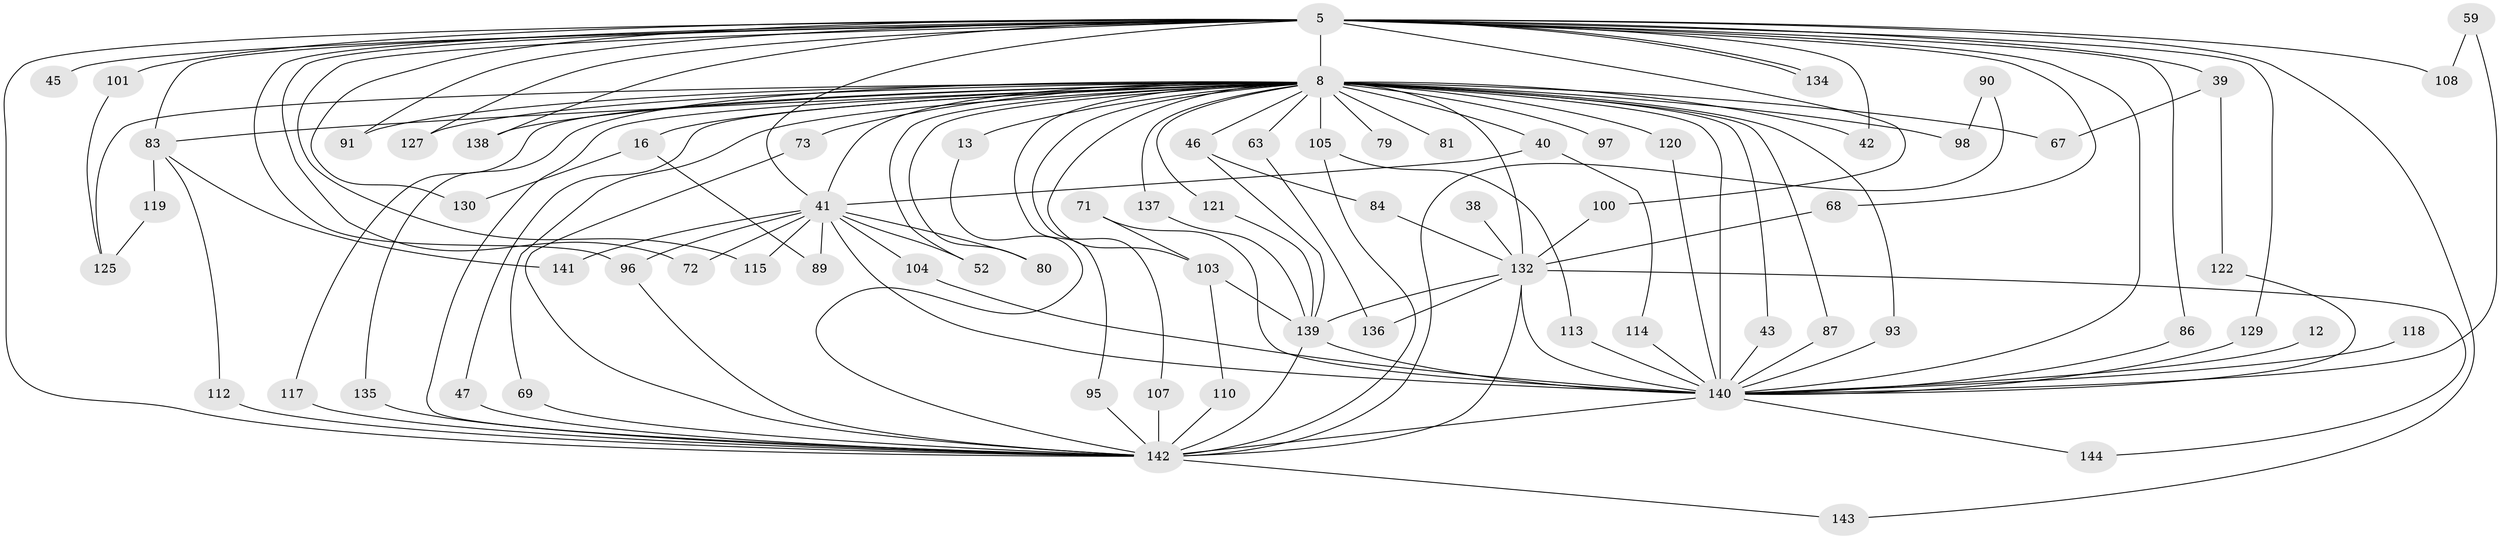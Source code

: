 // original degree distribution, {18: 0.006944444444444444, 27: 0.006944444444444444, 24: 0.006944444444444444, 23: 0.006944444444444444, 25: 0.006944444444444444, 21: 0.006944444444444444, 33: 0.006944444444444444, 29: 0.006944444444444444, 16: 0.006944444444444444, 15: 0.006944444444444444, 7: 0.013888888888888888, 2: 0.5763888888888888, 3: 0.125, 4: 0.09722222222222222, 6: 0.027777777777777776, 8: 0.006944444444444444, 9: 0.013888888888888888, 5: 0.0625, 10: 0.006944444444444444}
// Generated by graph-tools (version 1.1) at 2025/46/03/09/25 04:46:19]
// undirected, 72 vertices, 133 edges
graph export_dot {
graph [start="1"]
  node [color=gray90,style=filled];
  5 [super="+4"];
  8 [super="+7+3"];
  12;
  13;
  16;
  38;
  39;
  40 [super="+34"];
  41 [super="+15+17"];
  42;
  43;
  45;
  46;
  47;
  52;
  59;
  63;
  67;
  68;
  69;
  71;
  72;
  73 [super="+29"];
  79;
  80;
  81;
  83 [super="+53"];
  84;
  86;
  87;
  89;
  90;
  91;
  93;
  95 [super="+61"];
  96 [super="+66"];
  97;
  98 [super="+14"];
  100;
  101;
  103 [super="+32"];
  104;
  105;
  107 [super="+62"];
  108 [super="+28"];
  110;
  112;
  113;
  114;
  115;
  117;
  118;
  119;
  120 [super="+70"];
  121;
  122;
  125 [super="+65"];
  127;
  129;
  130;
  132 [super="+99+60+128"];
  134;
  135 [super="+106"];
  136;
  137;
  138;
  139 [super="+57+85+24"];
  140 [super="+21+126+133+123+111+6"];
  141;
  142 [super="+109+124+116+78"];
  143;
  144;
  5 -- 8 [weight=8];
  5 -- 39 [weight=2];
  5 -- 42;
  5 -- 45 [weight=2];
  5 -- 72;
  5 -- 86;
  5 -- 91;
  5 -- 100;
  5 -- 108 [weight=3];
  5 -- 115;
  5 -- 127;
  5 -- 134;
  5 -- 134;
  5 -- 138;
  5 -- 143;
  5 -- 129;
  5 -- 130;
  5 -- 68;
  5 -- 142 [weight=4];
  5 -- 101;
  5 -- 83;
  5 -- 41 [weight=4];
  5 -- 96;
  5 -- 140 [weight=6];
  8 -- 16 [weight=2];
  8 -- 41 [weight=11];
  8 -- 43;
  8 -- 46 [weight=2];
  8 -- 47;
  8 -- 79 [weight=2];
  8 -- 81 [weight=2];
  8 -- 91;
  8 -- 93;
  8 -- 98 [weight=3];
  8 -- 121;
  8 -- 137;
  8 -- 138;
  8 -- 67;
  8 -- 73 [weight=2];
  8 -- 80;
  8 -- 83 [weight=2];
  8 -- 87;
  8 -- 97 [weight=2];
  8 -- 117;
  8 -- 120 [weight=2];
  8 -- 125 [weight=3];
  8 -- 63 [weight=2];
  8 -- 132 [weight=10];
  8 -- 135 [weight=2];
  8 -- 13 [weight=2];
  8 -- 40 [weight=2];
  8 -- 42;
  8 -- 52;
  8 -- 69;
  8 -- 103 [weight=2];
  8 -- 105 [weight=2];
  8 -- 127;
  8 -- 140 [weight=17];
  8 -- 95;
  8 -- 142 [weight=2];
  8 -- 107;
  12 -- 140 [weight=2];
  13 -- 142;
  16 -- 89;
  16 -- 130;
  38 -- 132 [weight=2];
  39 -- 67;
  39 -- 122;
  40 -- 114;
  40 -- 41;
  41 -- 96;
  41 -- 72;
  41 -- 104;
  41 -- 141;
  41 -- 80;
  41 -- 115;
  41 -- 52;
  41 -- 89;
  41 -- 140 [weight=5];
  43 -- 140;
  46 -- 84;
  46 -- 139;
  47 -- 142;
  59 -- 108;
  59 -- 140;
  63 -- 136;
  68 -- 132;
  69 -- 142;
  71 -- 103;
  71 -- 140;
  73 -- 142;
  83 -- 112;
  83 -- 119;
  83 -- 141;
  84 -- 132;
  86 -- 140;
  87 -- 140;
  90 -- 98;
  90 -- 142;
  93 -- 140;
  95 -- 142 [weight=2];
  96 -- 142;
  100 -- 132;
  101 -- 125;
  103 -- 110;
  103 -- 139;
  104 -- 140;
  105 -- 113;
  105 -- 142;
  107 -- 142;
  110 -- 142;
  112 -- 142;
  113 -- 140;
  114 -- 140 [weight=2];
  117 -- 142;
  118 -- 140 [weight=2];
  119 -- 125;
  120 -- 140;
  121 -- 139;
  122 -- 140;
  129 -- 140;
  132 -- 136;
  132 -- 139 [weight=2];
  132 -- 144;
  132 -- 142 [weight=2];
  132 -- 140;
  135 -- 142 [weight=2];
  137 -- 139;
  139 -- 140 [weight=5];
  139 -- 142 [weight=2];
  140 -- 144;
  140 -- 142 [weight=9];
  142 -- 143;
}

